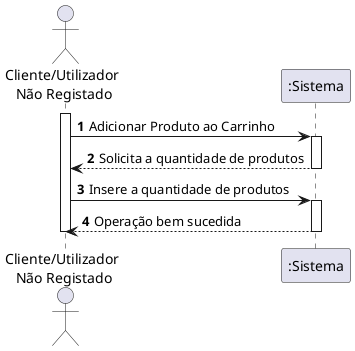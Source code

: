 @startuml
autonumber
actor "Cliente/Utilizador\n Não Registado" as UNR

activate UNR
UNR -> ":Sistema" : Adicionar Produto ao Carrinho

activate ":Sistema"
":Sistema" --> UNR : Solicita a quantidade de produtos
deactivate ":Sistema"
UNR -> ":Sistema" : Insere a quantidade de produtos
activate ":Sistema"
":Sistema" --> UNR : Operação bem sucedida
deactivate ":Sistema"

deactivate UNR
@enduml

